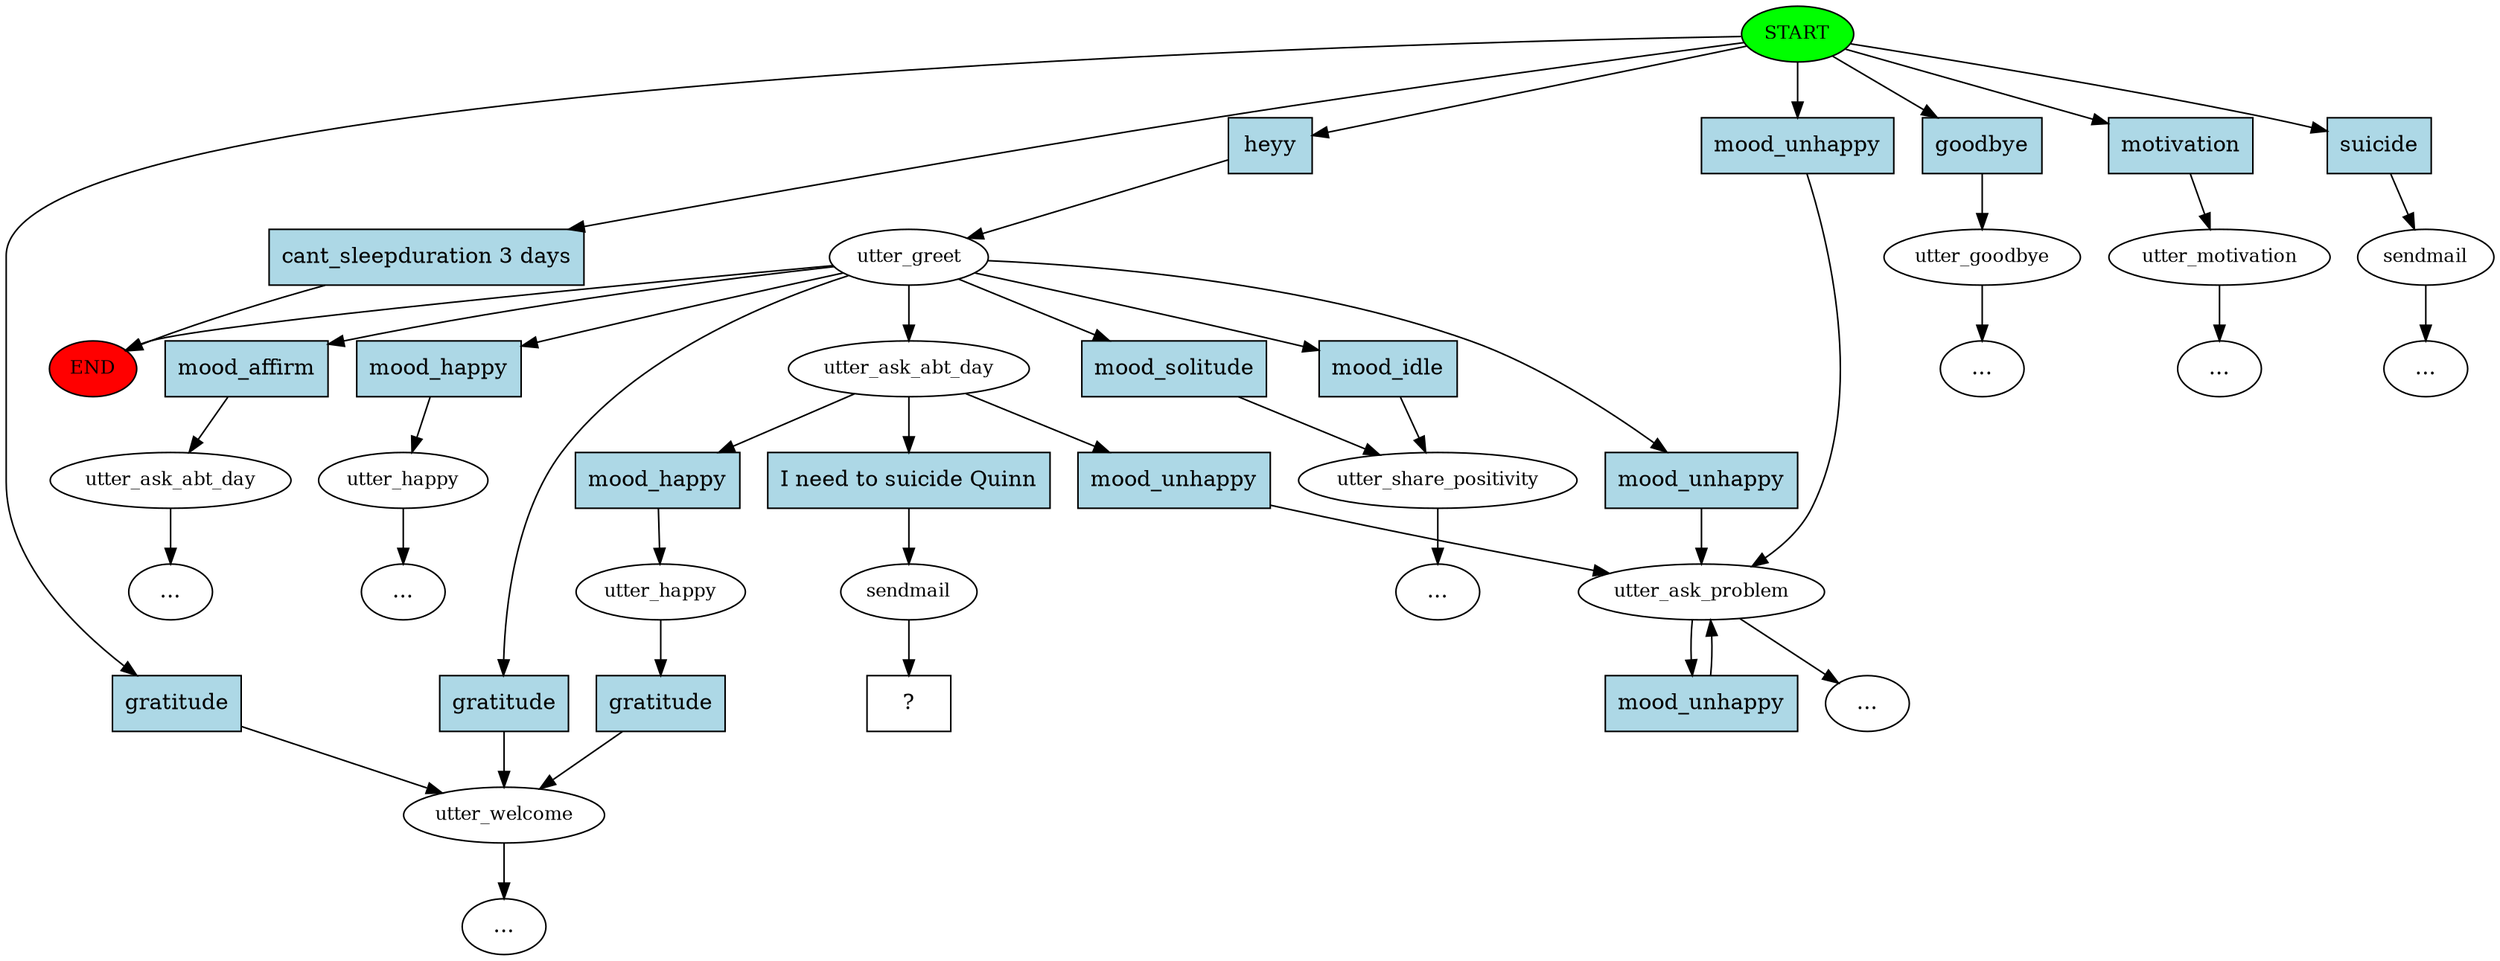 digraph  {
0 [class="start active", fillcolor=green, fontsize=12, label=START, style=filled];
"-1" [class=end, fillcolor=red, fontsize=12, label=END, style=filled];
1 [class=active, fontsize=12, label=utter_greet];
2 [class="", fontsize=12, label=utter_goodbye];
"-3" [class=ellipsis, label="..."];
3 [class="", fontsize=12, label=utter_ask_problem];
4 [class="", fontsize=12, label=utter_motivation];
"-5" [class=ellipsis, label="..."];
5 [class="", fontsize=12, label=utter_welcome];
6 [class="", fontsize=12, label=sendmail];
"-7" [class=ellipsis, label="..."];
8 [class="", fontsize=12, label=utter_ask_abt_day];
"-8" [class=ellipsis, label="..."];
10 [class="", fontsize=12, label=utter_share_positivity];
14 [class="", fontsize=12, label=utter_happy];
"-11" [class=ellipsis, label="..."];
18 [class=active, fontsize=12, label=utter_ask_abt_day];
19 [class="", fontsize=12, label=utter_happy];
"-13" [class=ellipsis, label="..."];
"-14" [class=ellipsis, label="..."];
"-16" [class=ellipsis, label="..."];
31 [class=active, fontsize=12, label=sendmail];
32 [class="intent dashed active", label="  ?  ", shape=rect];
33 [class="intent active", fillcolor=lightblue, label=heyy, shape=rect, style=filled];
34 [class=intent, fillcolor=lightblue, label=goodbye, shape=rect, style=filled];
35 [class=intent, fillcolor=lightblue, label=mood_unhappy, shape=rect, style=filled];
36 [class=intent, fillcolor=lightblue, label=motivation, shape=rect, style=filled];
37 [class=intent, fillcolor=lightblue, label=gratitude, shape=rect, style=filled];
38 [class=intent, fillcolor=lightblue, label=suicide, shape=rect, style=filled];
39 [class=intent, fillcolor=lightblue, label="cant_sleepduration 3 days", shape=rect, style=filled];
40 [class=intent, fillcolor=lightblue, label=mood_affirm, shape=rect, style=filled];
41 [class=intent, fillcolor=lightblue, label=mood_solitude, shape=rect, style=filled];
42 [class=intent, fillcolor=lightblue, label=mood_idle, shape=rect, style=filled];
43 [class=intent, fillcolor=lightblue, label=mood_happy, shape=rect, style=filled];
44 [class=intent, fillcolor=lightblue, label=mood_unhappy, shape=rect, style=filled];
45 [class=intent, fillcolor=lightblue, label=gratitude, shape=rect, style=filled];
46 [class=intent, fillcolor=lightblue, label=mood_unhappy, shape=rect, style=filled];
47 [class=intent, fillcolor=lightblue, label=mood_happy, shape=rect, style=filled];
48 [class="intent active", fillcolor=lightblue, label="I need to suicide Quinn", shape=rect, style=filled];
49 [class=intent, fillcolor=lightblue, label=mood_unhappy, shape=rect, style=filled];
50 [class=intent, fillcolor=lightblue, label=gratitude, shape=rect, style=filled];
0 -> 33  [class=active, key=0];
0 -> 34  [class="", key=0];
0 -> 35  [class="", key=0];
0 -> 36  [class="", key=0];
0 -> 37  [class="", key=0];
0 -> 38  [class="", key=0];
0 -> 39  [class="", key=0];
1 -> "-1"  [class="", key=NONE, label=""];
1 -> 18  [class=active, key=NONE, label=""];
1 -> 40  [class="", key=0];
1 -> 41  [class="", key=0];
1 -> 42  [class="", key=0];
1 -> 43  [class="", key=0];
1 -> 44  [class="", key=0];
1 -> 45  [class="", key=0];
2 -> "-3"  [class="", key=NONE, label=""];
3 -> "-16"  [class="", key=NONE, label=""];
3 -> 46  [class="", key=0];
4 -> "-5"  [class="", key=NONE, label=""];
5 -> "-13"  [class="", key=NONE, label=""];
6 -> "-7"  [class="", key=NONE, label=""];
8 -> "-8"  [class="", key=NONE, label=""];
10 -> "-14"  [class="", key=NONE, label=""];
14 -> "-11"  [class="", key=NONE, label=""];
18 -> 47  [class="", key=0];
18 -> 48  [class=active, key=0];
18 -> 49  [class="", key=0];
19 -> 50  [class="", key=0];
31 -> 32  [class=active, key=NONE, label=""];
33 -> 1  [class=active, key=0];
34 -> 2  [class="", key=0];
35 -> 3  [class="", key=0];
36 -> 4  [class="", key=0];
37 -> 5  [class="", key=0];
38 -> 6  [class="", key=0];
39 -> "-1"  [class="", key=0];
40 -> 8  [class="", key=0];
41 -> 10  [class="", key=0];
42 -> 10  [class="", key=0];
43 -> 14  [class="", key=0];
44 -> 3  [class="", key=0];
45 -> 5  [class="", key=0];
46 -> 3  [class="", key=0];
47 -> 19  [class="", key=0];
48 -> 31  [class=active, key=0];
49 -> 3  [class="", key=0];
50 -> 5  [class="", key=0];
}
